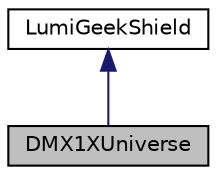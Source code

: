 digraph "DMX1XUniverse"
{
  edge [fontname="Helvetica",fontsize="10",labelfontname="Helvetica",labelfontsize="10"];
  node [fontname="Helvetica",fontsize="10",shape=record];
  Node1 [label="DMX1XUniverse",height=0.2,width=0.4,color="black", fillcolor="grey75", style="filled" fontcolor="black"];
  Node2 -> Node1 [dir="back",color="midnightblue",fontsize="10",style="solid",fontname="Helvetica"];
  Node2 [label="LumiGeekShield",height=0.2,width=0.4,color="black", fillcolor="white", style="filled",URL="$class_lumi_geek_shield.html"];
}
